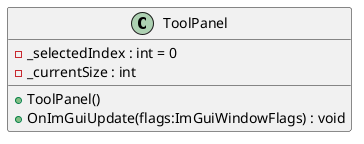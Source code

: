 @startuml
class ToolPanel {
    - _selectedIndex : int = 0
    - _currentSize : int
    + ToolPanel()
    + OnImGuiUpdate(flags:ImGuiWindowFlags) : void
}
@enduml
